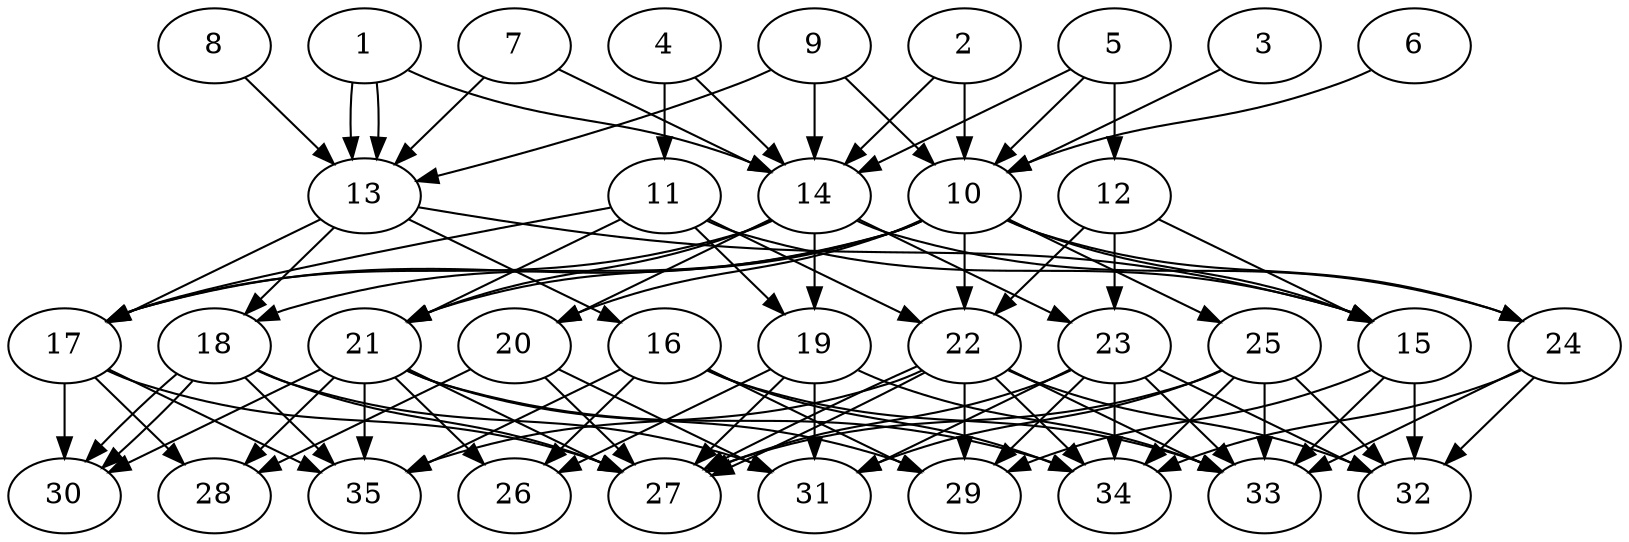 // DAG automatically generated by daggen at Tue Aug  6 16:28:02 2019
// ./daggen --dot -n 35 --ccr 0.3 --fat 0.6 --regular 0.5 --density 0.8 --mindata 5242880 --maxdata 52428800 
digraph G {
  1 [size="171683840", alpha="0.02", expect_size="51505152"] 
  1 -> 13 [size ="51505152"]
  1 -> 13 [size ="51505152"]
  1 -> 14 [size ="51505152"]
  2 [size="167905280", alpha="0.03", expect_size="50371584"] 
  2 -> 10 [size ="50371584"]
  2 -> 14 [size ="50371584"]
  3 [size="29726720", alpha="0.17", expect_size="8918016"] 
  3 -> 10 [size ="8918016"]
  4 [size="156921173", alpha="0.06", expect_size="47076352"] 
  4 -> 11 [size ="47076352"]
  4 -> 14 [size ="47076352"]
  5 [size="137608533", alpha="0.01", expect_size="41282560"] 
  5 -> 10 [size ="41282560"]
  5 -> 12 [size ="41282560"]
  5 -> 14 [size ="41282560"]
  6 [size="21797547", alpha="0.13", expect_size="6539264"] 
  6 -> 10 [size ="6539264"]
  7 [size="167325013", alpha="0.18", expect_size="50197504"] 
  7 -> 13 [size ="50197504"]
  7 -> 14 [size ="50197504"]
  8 [size="25845760", alpha="0.18", expect_size="7753728"] 
  8 -> 13 [size ="7753728"]
  9 [size="81687893", alpha="0.04", expect_size="24506368"] 
  9 -> 10 [size ="24506368"]
  9 -> 13 [size ="24506368"]
  9 -> 14 [size ="24506368"]
  10 [size="29484373", alpha="0.02", expect_size="8845312"] 
  10 -> 15 [size ="8845312"]
  10 -> 17 [size ="8845312"]
  10 -> 18 [size ="8845312"]
  10 -> 20 [size ="8845312"]
  10 -> 21 [size ="8845312"]
  10 -> 22 [size ="8845312"]
  10 -> 24 [size ="8845312"]
  10 -> 25 [size ="8845312"]
  11 [size="153344000", alpha="0.15", expect_size="46003200"] 
  11 -> 15 [size ="46003200"]
  11 -> 17 [size ="46003200"]
  11 -> 19 [size ="46003200"]
  11 -> 21 [size ="46003200"]
  11 -> 22 [size ="46003200"]
  12 [size="166447787", alpha="0.11", expect_size="49934336"] 
  12 -> 15 [size ="49934336"]
  12 -> 22 [size ="49934336"]
  12 -> 23 [size ="49934336"]
  13 [size="34843307", alpha="0.17", expect_size="10452992"] 
  13 -> 15 [size ="10452992"]
  13 -> 16 [size ="10452992"]
  13 -> 17 [size ="10452992"]
  13 -> 18 [size ="10452992"]
  14 [size="166843733", alpha="0.07", expect_size="50053120"] 
  14 -> 17 [size ="50053120"]
  14 -> 19 [size ="50053120"]
  14 -> 20 [size ="50053120"]
  14 -> 21 [size ="50053120"]
  14 -> 23 [size ="50053120"]
  14 -> 24 [size ="50053120"]
  15 [size="54838613", alpha="0.14", expect_size="16451584"] 
  15 -> 29 [size ="16451584"]
  15 -> 32 [size ="16451584"]
  15 -> 33 [size ="16451584"]
  16 [size="63351467", alpha="0.05", expect_size="19005440"] 
  16 -> 26 [size ="19005440"]
  16 -> 29 [size ="19005440"]
  16 -> 33 [size ="19005440"]
  16 -> 34 [size ="19005440"]
  16 -> 35 [size ="19005440"]
  17 [size="163474773", alpha="0.20", expect_size="49042432"] 
  17 -> 27 [size ="49042432"]
  17 -> 28 [size ="49042432"]
  17 -> 30 [size ="49042432"]
  17 -> 35 [size ="49042432"]
  18 [size="148343467", alpha="0.16", expect_size="44503040"] 
  18 -> 27 [size ="44503040"]
  18 -> 30 [size ="44503040"]
  18 -> 30 [size ="44503040"]
  18 -> 31 [size ="44503040"]
  18 -> 35 [size ="44503040"]
  19 [size="131293867", alpha="0.01", expect_size="39388160"] 
  19 -> 26 [size ="39388160"]
  19 -> 27 [size ="39388160"]
  19 -> 31 [size ="39388160"]
  19 -> 33 [size ="39388160"]
  20 [size="163403093", alpha="0.09", expect_size="49020928"] 
  20 -> 27 [size ="49020928"]
  20 -> 28 [size ="49020928"]
  20 -> 31 [size ="49020928"]
  21 [size="25333760", alpha="0.17", expect_size="7600128"] 
  21 -> 26 [size ="7600128"]
  21 -> 27 [size ="7600128"]
  21 -> 28 [size ="7600128"]
  21 -> 29 [size ="7600128"]
  21 -> 30 [size ="7600128"]
  21 -> 34 [size ="7600128"]
  21 -> 35 [size ="7600128"]
  22 [size="143110827", alpha="0.04", expect_size="42933248"] 
  22 -> 27 [size ="42933248"]
  22 -> 27 [size ="42933248"]
  22 -> 29 [size ="42933248"]
  22 -> 32 [size ="42933248"]
  22 -> 33 [size ="42933248"]
  22 -> 34 [size ="42933248"]
  22 -> 35 [size ="42933248"]
  23 [size="75400533", alpha="0.13", expect_size="22620160"] 
  23 -> 27 [size ="22620160"]
  23 -> 29 [size ="22620160"]
  23 -> 31 [size ="22620160"]
  23 -> 32 [size ="22620160"]
  23 -> 33 [size ="22620160"]
  23 -> 34 [size ="22620160"]
  24 [size="47936853", alpha="0.19", expect_size="14381056"] 
  24 -> 32 [size ="14381056"]
  24 -> 33 [size ="14381056"]
  24 -> 34 [size ="14381056"]
  25 [size="101717333", alpha="0.01", expect_size="30515200"] 
  25 -> 27 [size ="30515200"]
  25 -> 31 [size ="30515200"]
  25 -> 32 [size ="30515200"]
  25 -> 33 [size ="30515200"]
  25 -> 34 [size ="30515200"]
  26 [size="51360427", alpha="0.03", expect_size="15408128"] 
  27 [size="93272747", alpha="0.04", expect_size="27981824"] 
  28 [size="89354240", alpha="0.06", expect_size="26806272"] 
  29 [size="55511040", alpha="0.17", expect_size="16653312"] 
  30 [size="64232107", alpha="0.09", expect_size="19269632"] 
  31 [size="138103467", alpha="0.18", expect_size="41431040"] 
  32 [size="116766720", alpha="0.06", expect_size="35030016"] 
  33 [size="150647467", alpha="0.17", expect_size="45194240"] 
  34 [size="94709760", alpha="0.06", expect_size="28412928"] 
  35 [size="88401920", alpha="0.20", expect_size="26520576"] 
}
